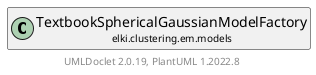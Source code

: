 @startuml
    remove .*\.(Instance|Par|Parameterizer|Factory)$
    set namespaceSeparator none
    hide empty fields
    hide empty methods

    class "<size:14>TextbookSphericalGaussianModelFactory.Par\n<size:10>elki.clustering.em.models" as elki.clustering.em.models.TextbookSphericalGaussianModelFactory.Par {
        #initializer: KMeansInitialization
        +configure(Parameterization): void
        +make(): TextbookSphericalGaussianModelFactory
    }

    interface "<size:14>Parameterizer\n<size:10>elki.utilities.optionhandling" as elki.utilities.optionhandling.Parameterizer [[../../../utilities/optionhandling/Parameterizer.html]] {
        {abstract} +make(): Object
    }
    class "<size:14>TextbookSphericalGaussianModelFactory\n<size:10>elki.clustering.em.models" as elki.clustering.em.models.TextbookSphericalGaussianModelFactory [[TextbookSphericalGaussianModelFactory.html]]

    elki.utilities.optionhandling.Parameterizer <|.. elki.clustering.em.models.TextbookSphericalGaussianModelFactory.Par
    elki.clustering.em.models.TextbookSphericalGaussianModelFactory +-- elki.clustering.em.models.TextbookSphericalGaussianModelFactory.Par

    center footer UMLDoclet 2.0.19, PlantUML 1.2022.8
@enduml
